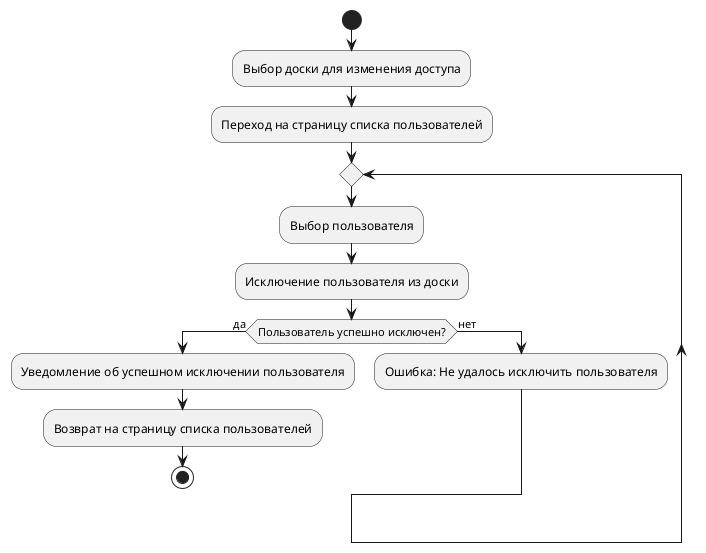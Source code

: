 @startuml UserManageAD
start
:Выбор доски для изменения доступа;
:Переход на страницу списка пользователей;
repeat
:Выбор пользователя;
:Исключение пользователя из доски;
     if (Пользователь успешно исключен?) then (да)
        :Уведомление об успешном исключении пользователя;
        :Возврат на страницу списка пользователей;
        stop
    else (нет)
        :Ошибка: Не удалось исключить пользователя;
    endif
repeat while
@enduml
